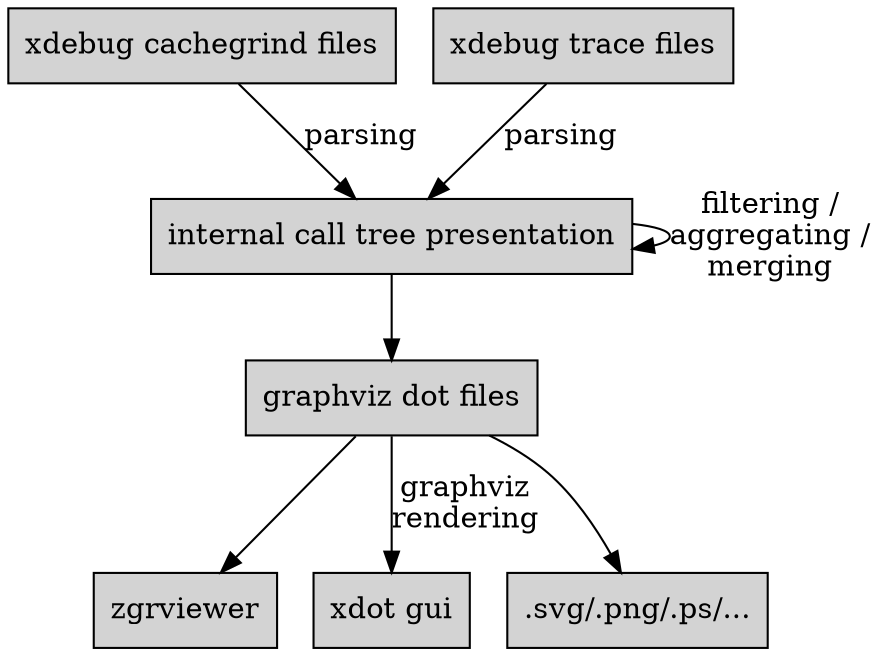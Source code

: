 digraph G {
ordering=out;
rankdir=TB;
edge [];
node [shape=box, style=filled];

"cg" [label="xdebug cachegrind files"];
"trace" [label="xdebug trace files"];
"tree" [label="internal call tree presentation"];
"dot" [label="graphviz dot files"];
"zgrviewer" [label="zgrviewer"];
"xdot" [label="xdot gui"];
"other" [label=".svg/.png/.ps/..."];

"cg" -> "tree" [label="parsing"];
"trace" -> "tree" [label="parsing"];
"tree" -> "tree" [label="filtering /\naggregating /\nmerging"];
"tree" -> "dot" [label=""];
"dot" -> "zgrviewer";
"dot" -> "xdot" [label="graphviz\nrendering" labeljust="r"];
"dot" -> "other";
}


